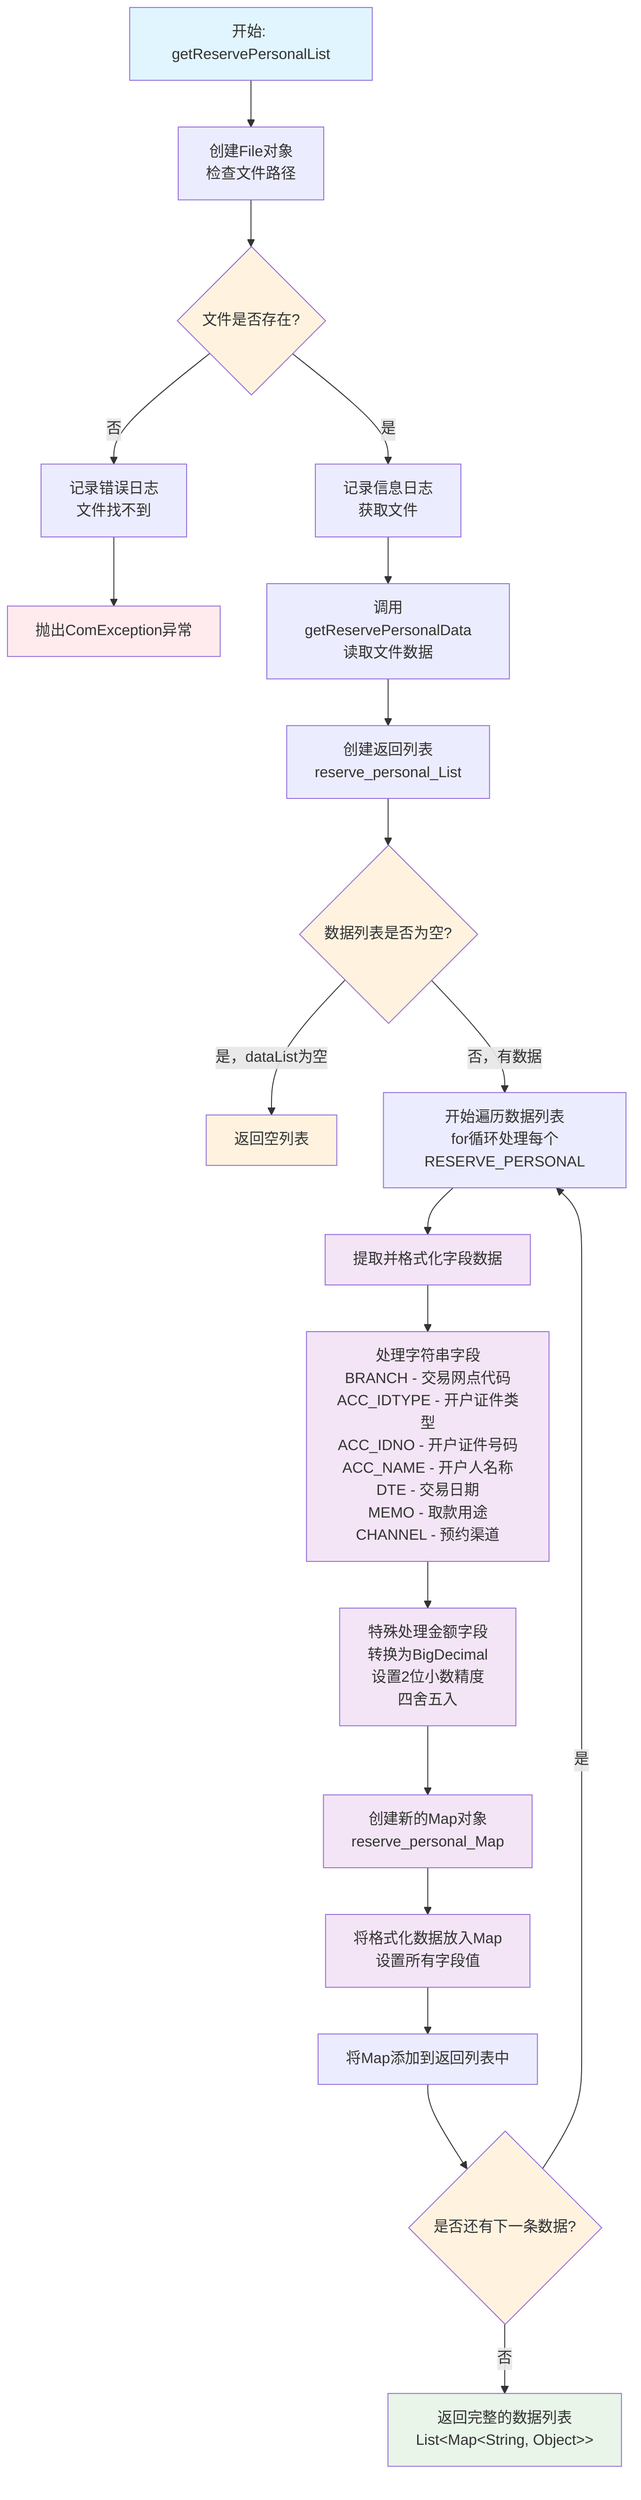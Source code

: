 flowchart TD
    A[开始: getReservePersonalList] --> B[创建File对象<br/>检查文件路径]
    B --> C{文件是否存在?}
    
    C -->|否| D[记录错误日志<br/>文件找不到]
    D --> E[抛出ComException异常]
    
    C -->|是| F[记录信息日志<br/>获取文件]
    F --> G[调用getReservePersonalData<br/>读取文件数据]
    G --> H[创建返回列表<br/>reserve_personal_List]
    H --> I{数据列表是否为空?}
    
    I -->|是，dataList为空| J[返回空列表]
    
    I -->|否，有数据| K[开始遍历数据列表<br/>for循环处理每个RESERVE_PERSONAL]
    K --> L[提取并格式化字段数据]
    
    L --> M[处理字符串字段<br/>BRANCH - 交易网点代码<br/>ACC_IDTYPE - 开户证件类型<br/>ACC_IDNO - 开户证件号码<br/>ACC_NAME - 开户人名称<br/>DTE - 交易日期<br/>MEMO - 取款用途<br/>CHANNEL - 预约渠道]
    
    M --> N[特殊处理金额字段<br/>转换为BigDecimal<br/>设置2位小数精度<br/>四舍五入]
    
    N --> O[创建新的Map对象<br/>reserve_personal_Map]
    O --> P[将格式化数据放入Map<br/>设置所有字段值]
    
    P --> Q[将Map添加到返回列表中]
    Q --> R{是否还有下一条数据?}
    
    R -->|是| K
    R -->|否| S[返回完整的数据列表<br/>List&lt;Map&lt;String, Object&gt;&gt;]
    
    style A fill:#e1f5fe
    style E fill:#ffebee
    style J fill:#fff3e0
    style S fill:#e8f5e8
    style C fill:#fff3e0
    style I fill:#fff3e0
    style R fill:#fff3e0
    style L fill:#f3e5f5
    style M fill:#f3e5f5
    style N fill:#f3e5f5
    style O fill:#f3e5f5
    style P fill:#f3e5f5